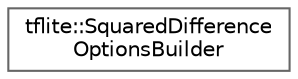 digraph "Graphical Class Hierarchy"
{
 // LATEX_PDF_SIZE
  bgcolor="transparent";
  edge [fontname=Helvetica,fontsize=10,labelfontname=Helvetica,labelfontsize=10];
  node [fontname=Helvetica,fontsize=10,shape=box,height=0.2,width=0.4];
  rankdir="LR";
  Node0 [id="Node000000",label="tflite::SquaredDifference\lOptionsBuilder",height=0.2,width=0.4,color="grey40", fillcolor="white", style="filled",URL="$structtflite_1_1_squared_difference_options_builder.html",tooltip=" "];
}

